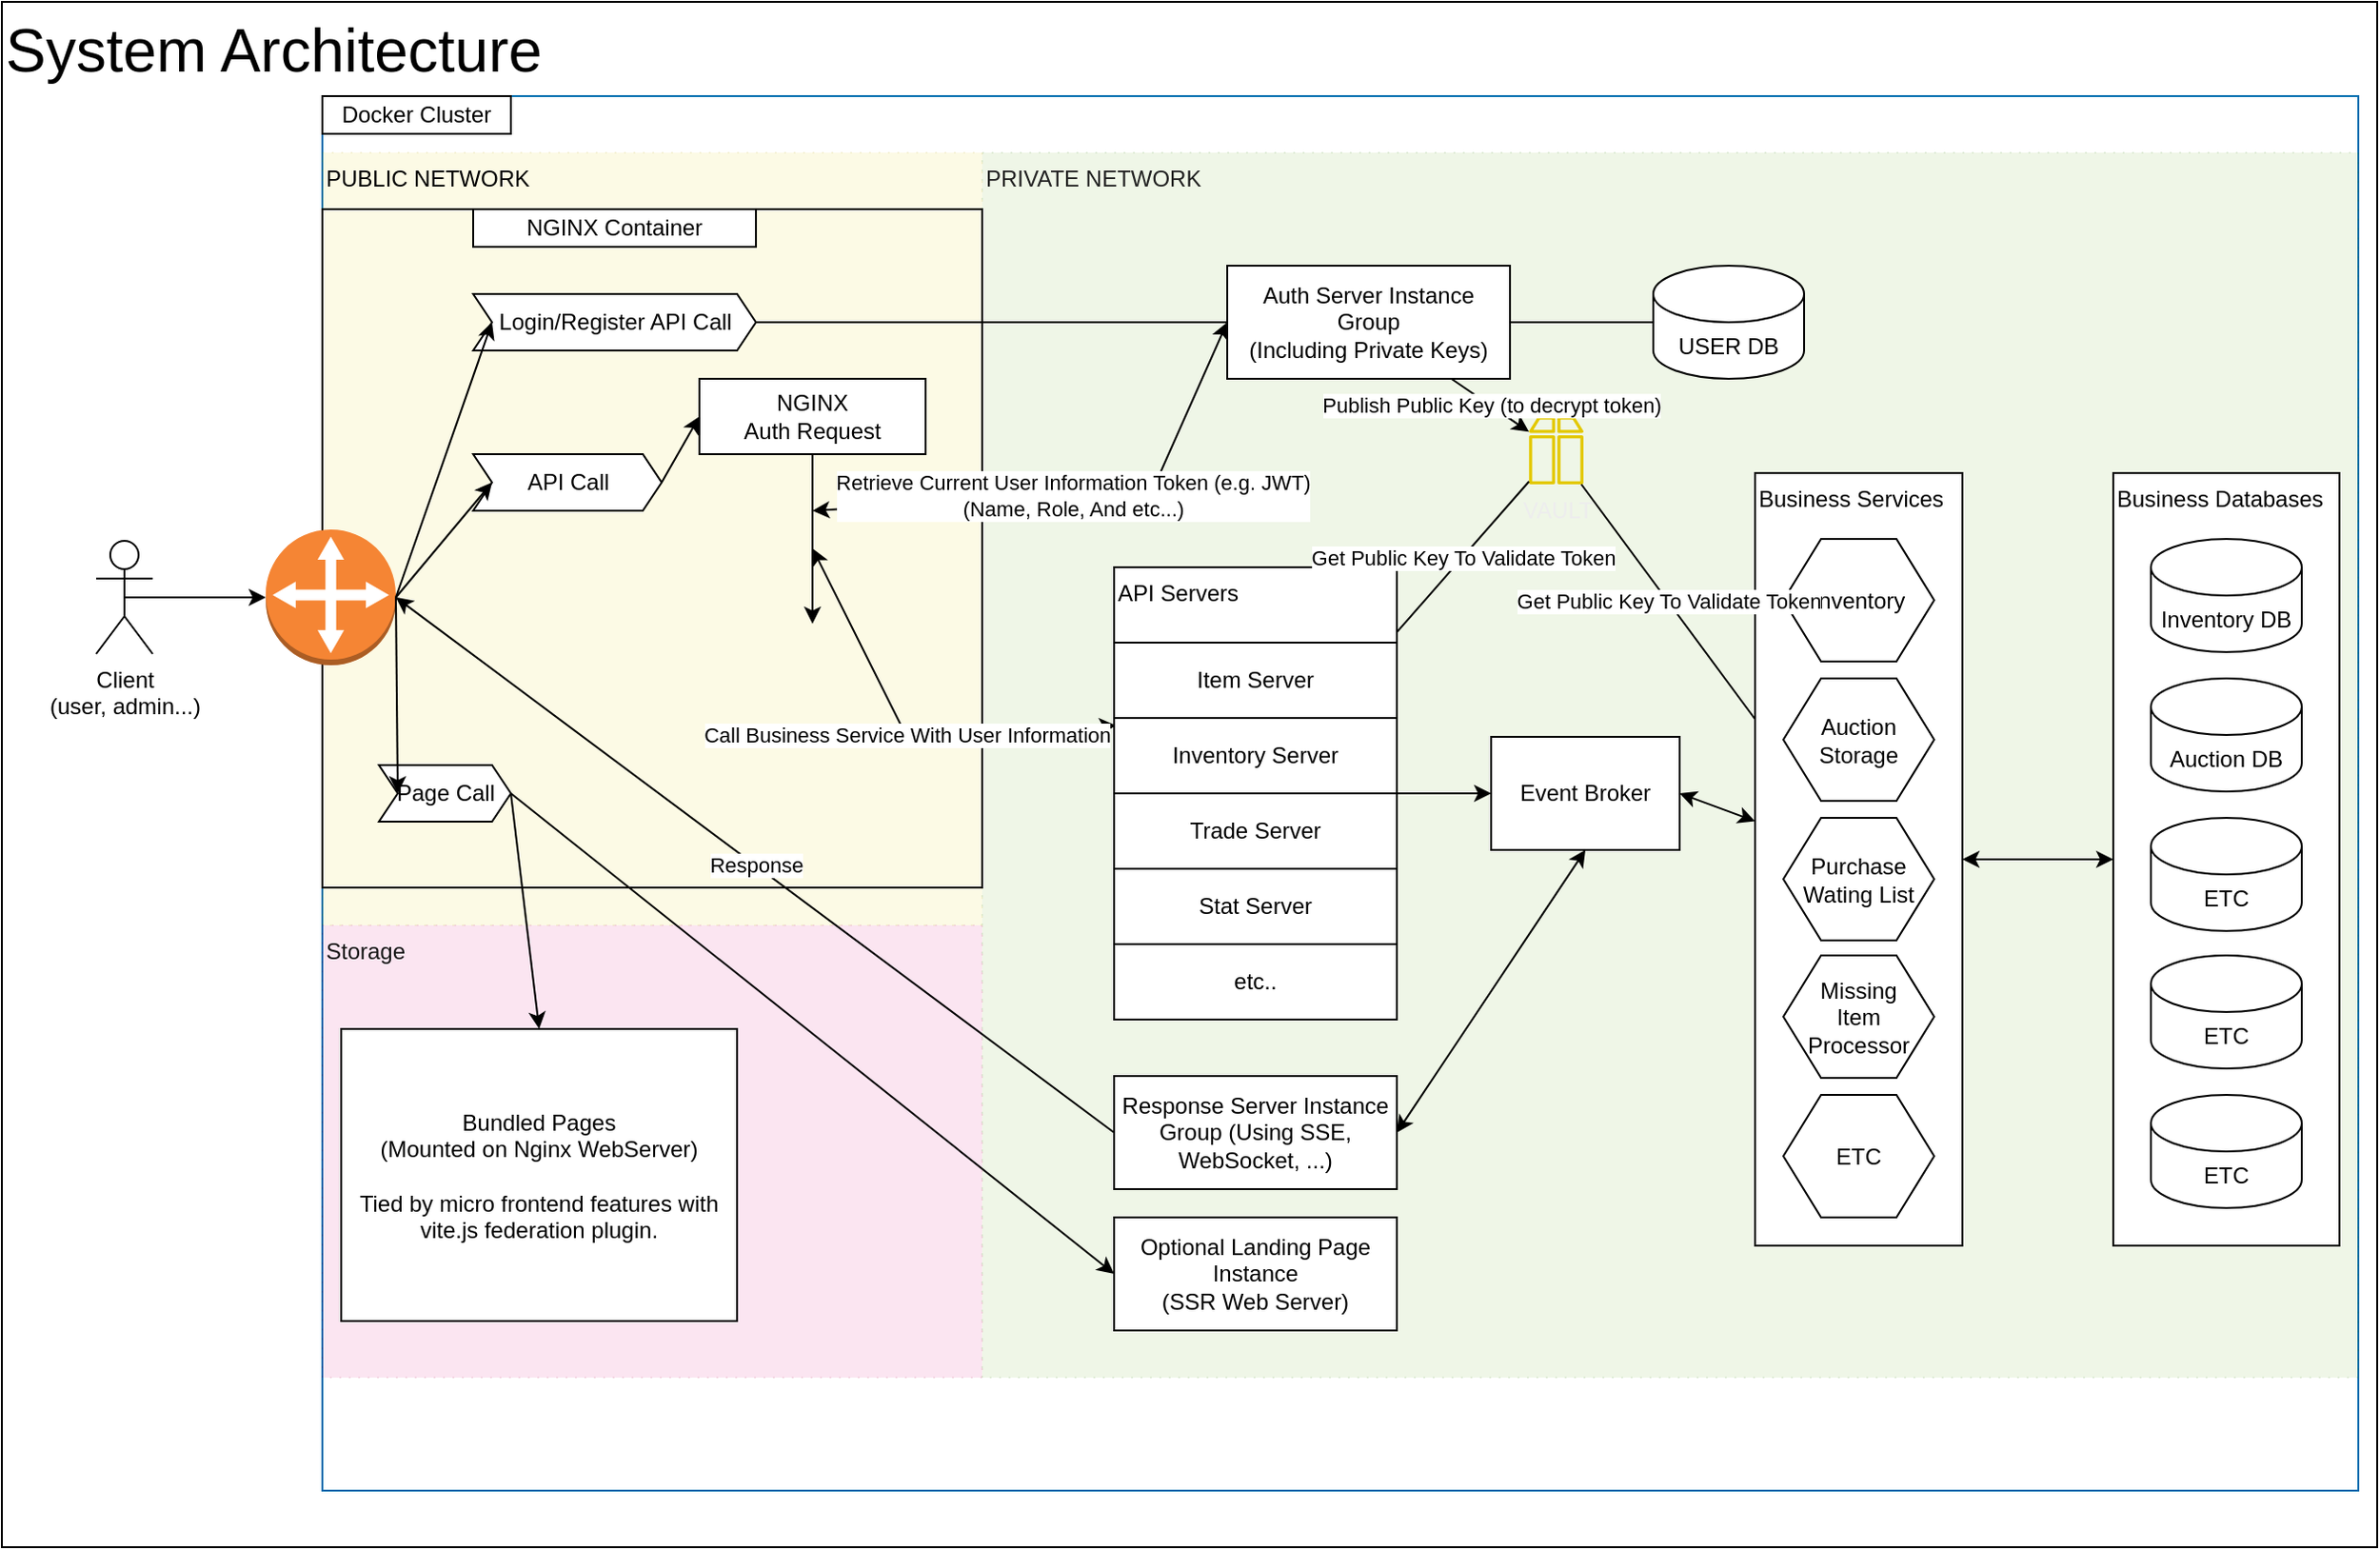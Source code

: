 <mxfile version="24.7.8">
  <diagram name="페이지-1" id="DurMKu1d3ER9RWseOtjP">
    <mxGraphModel dx="2069" dy="800" grid="1" gridSize="10" guides="1" tooltips="1" connect="1" arrows="1" fold="1" page="1" pageScale="1" pageWidth="827" pageHeight="1169" math="0" shadow="0">
      <root>
        <mxCell id="0" />
        <mxCell id="1" parent="0" />
        <mxCell id="Gf9UCpPDo38XV5UvEQNT-121" value="System Architecture" style="rounded=0;whiteSpace=wrap;html=1;align=left;verticalAlign=top;fontSize=32;" parent="1" vertex="1">
          <mxGeometry x="-320" y="40" width="1260" height="820" as="geometry" />
        </mxCell>
        <mxCell id="Gf9UCpPDo38XV5UvEQNT-119" value="" style="rounded=0;whiteSpace=wrap;html=1;align=left;verticalAlign=top;fillColor=none;fontColor=#ffffff;strokeColor=#006EAF;fillStyle=hatch;strokeWidth=1;" parent="1" vertex="1">
          <mxGeometry x="-150" y="90" width="1080" height="740" as="geometry" />
        </mxCell>
        <mxCell id="Gf9UCpPDo38XV5UvEQNT-115" value="Storage" style="rounded=0;whiteSpace=wrap;html=1;align=left;verticalAlign=top;fillColor=#d80073;dashed=1;dashPattern=1 4;fontColor=#171717;strokeColor=#A50040;opacity=10;" parent="1" vertex="1">
          <mxGeometry x="-150" y="530" width="350" height="240" as="geometry" />
        </mxCell>
        <mxCell id="Gf9UCpPDo38XV5UvEQNT-24" value="PRIVATE NETWORK" style="rounded=0;whiteSpace=wrap;html=1;align=left;verticalAlign=top;fillColor=#60a917;dashed=1;dashPattern=1 4;fontColor=#212121;strokeColor=#2D7600;opacity=10;" parent="1" vertex="1">
          <mxGeometry x="200" y="120" width="730" height="650" as="geometry" />
        </mxCell>
        <mxCell id="Gf9UCpPDo38XV5UvEQNT-106" value="Business Databases" style="rounded=0;whiteSpace=wrap;html=1;align=left;verticalAlign=top;" parent="1" vertex="1">
          <mxGeometry x="800" y="290" width="120" height="410" as="geometry" />
        </mxCell>
        <mxCell id="Gf9UCpPDo38XV5UvEQNT-21" value="PUBLIC NETWORK" style="rounded=0;whiteSpace=wrap;html=1;align=left;verticalAlign=top;fillColor=#e3c800;dashed=1;dashPattern=1 4;fontColor=#000000;strokeColor=#B09500;opacity=10;" parent="1" vertex="1">
          <mxGeometry x="-150" y="120" width="350" height="410" as="geometry" />
        </mxCell>
        <mxCell id="Gf9UCpPDo38XV5UvEQNT-4" value="" style="rounded=0;whiteSpace=wrap;html=1;fillColor=none;" parent="1" vertex="1">
          <mxGeometry x="-150" y="150" width="350" height="360" as="geometry" />
        </mxCell>
        <mxCell id="Gf9UCpPDo38XV5UvEQNT-2" value="NGINX Container" style="rounded=0;whiteSpace=wrap;html=1;" parent="1" vertex="1">
          <mxGeometry x="-70" y="150" width="150" height="20" as="geometry" />
        </mxCell>
        <mxCell id="Gf9UCpPDo38XV5UvEQNT-10" value="Docker Cluster" style="rounded=0;whiteSpace=wrap;html=1;" parent="1" vertex="1">
          <mxGeometry x="-150" y="90" width="100" height="20" as="geometry" />
        </mxCell>
        <mxCell id="Gf9UCpPDo38XV5UvEQNT-16" value="Client&lt;br&gt;(user, admin...)" style="shape=umlActor;verticalLabelPosition=bottom;verticalAlign=top;html=1;outlineConnect=0;" parent="1" vertex="1">
          <mxGeometry x="-270" y="326" width="30" height="60" as="geometry" />
        </mxCell>
        <mxCell id="Gf9UCpPDo38XV5UvEQNT-26" value="" style="endArrow=classic;html=1;rounded=0;exitX=0.5;exitY=0.5;exitDx=0;exitDy=0;exitPerimeter=0;" parent="1" source="Gf9UCpPDo38XV5UvEQNT-16" target="Gf9UCpPDo38XV5UvEQNT-28" edge="1">
          <mxGeometry width="50" height="50" relative="1" as="geometry">
            <mxPoint x="270" y="460" as="sourcePoint" />
            <mxPoint x="-100" y="356" as="targetPoint" />
          </mxGeometry>
        </mxCell>
        <mxCell id="Gf9UCpPDo38XV5UvEQNT-28" value="" style="outlineConnect=0;dashed=0;verticalLabelPosition=bottom;verticalAlign=top;align=center;html=1;shape=mxgraph.aws3.customer_gateway;fillColor=#F58534;gradientColor=none;" parent="1" vertex="1">
          <mxGeometry x="-180" y="320" width="69" height="72" as="geometry" />
        </mxCell>
        <mxCell id="Gf9UCpPDo38XV5UvEQNT-29" value="Auth Server Instance Group&lt;br&gt;(Including Private Keys)" style="rounded=0;whiteSpace=wrap;html=1;" parent="1" vertex="1">
          <mxGeometry x="330" y="180" width="150" height="60" as="geometry" />
        </mxCell>
        <mxCell id="Gf9UCpPDo38XV5UvEQNT-33" value="USER DB" style="shape=cylinder3;whiteSpace=wrap;html=1;boundedLbl=1;backgroundOutline=1;size=15;" parent="1" vertex="1">
          <mxGeometry x="556" y="180" width="80" height="60" as="geometry" />
        </mxCell>
        <mxCell id="Gf9UCpPDo38XV5UvEQNT-34" value="API Call" style="html=1;shadow=0;dashed=0;align=center;verticalAlign=middle;shape=mxgraph.arrows2.arrow;dy=0;dx=10;notch=10;" parent="1" vertex="1">
          <mxGeometry x="-70" y="280" width="100" height="30" as="geometry" />
        </mxCell>
        <mxCell id="Gf9UCpPDo38XV5UvEQNT-41" value="Login/Register API Call" style="html=1;shadow=0;dashed=0;align=center;verticalAlign=middle;shape=mxgraph.arrows2.arrow;dy=0;dx=10;notch=10;" parent="1" vertex="1">
          <mxGeometry x="-70" y="195" width="150" height="30" as="geometry" />
        </mxCell>
        <mxCell id="Gf9UCpPDo38XV5UvEQNT-43" value="" style="endArrow=none;html=1;rounded=0;exitX=1;exitY=0.5;exitDx=0;exitDy=0;exitPerimeter=0;entryX=0;entryY=0.5;entryDx=0;entryDy=0;" parent="1" source="Gf9UCpPDo38XV5UvEQNT-41" target="Gf9UCpPDo38XV5UvEQNT-29" edge="1">
          <mxGeometry width="50" height="50" relative="1" as="geometry">
            <mxPoint x="190" y="225" as="sourcePoint" />
            <mxPoint x="250" y="210" as="targetPoint" />
          </mxGeometry>
        </mxCell>
        <mxCell id="Gf9UCpPDo38XV5UvEQNT-44" value="" style="endArrow=classic;html=1;rounded=0;exitX=1;exitY=0.5;exitDx=0;exitDy=0;exitPerimeter=0;entryX=0;entryY=0.5;entryDx=10;entryDy=0;entryPerimeter=0;strokeColor=default;align=center;verticalAlign=middle;fontFamily=Helvetica;fontSize=11;fontColor=default;labelBackgroundColor=default;" parent="1" source="Gf9UCpPDo38XV5UvEQNT-28" target="Gf9UCpPDo38XV5UvEQNT-41" edge="1">
          <mxGeometry width="50" height="50" relative="1" as="geometry">
            <mxPoint x="-250" y="480" as="sourcePoint" />
            <mxPoint x="-155" y="486.685" as="targetPoint" />
          </mxGeometry>
        </mxCell>
        <mxCell id="Gf9UCpPDo38XV5UvEQNT-45" value="" style="endArrow=classic;html=1;rounded=0;exitX=1;exitY=0.5;exitDx=0;exitDy=0;exitPerimeter=0;entryX=0;entryY=0.5;entryDx=10;entryDy=0;entryPerimeter=0;strokeColor=default;align=center;verticalAlign=middle;fontFamily=Helvetica;fontSize=11;fontColor=default;labelBackgroundColor=default;" parent="1" source="Gf9UCpPDo38XV5UvEQNT-28" target="Gf9UCpPDo38XV5UvEQNT-34" edge="1">
          <mxGeometry width="50" height="50" relative="1" as="geometry">
            <mxPoint x="-101" y="366" as="sourcePoint" />
            <mxPoint x="-50" y="285" as="targetPoint" />
          </mxGeometry>
        </mxCell>
        <mxCell id="Gf9UCpPDo38XV5UvEQNT-46" value="" style="endArrow=none;html=1;rounded=0;exitX=1;exitY=0;exitDx=0;exitDy=0;" parent="1" target="Gf9UCpPDo38XV5UvEQNT-33" edge="1">
          <mxGeometry width="50" height="50" relative="1" as="geometry">
            <mxPoint x="480" y="210" as="sourcePoint" />
            <mxPoint x="326" y="220" as="targetPoint" />
          </mxGeometry>
        </mxCell>
        <mxCell id="Gf9UCpPDo38XV5UvEQNT-49" value="Optional Landing Page Instance&lt;br&gt;(SSR Web Server)" style="rounded=0;whiteSpace=wrap;html=1;" parent="1" vertex="1">
          <mxGeometry x="270" y="685" width="150" height="60" as="geometry" />
        </mxCell>
        <mxCell id="Gf9UCpPDo38XV5UvEQNT-50" value="Bundled Pages&lt;br&gt;(Mounted on Nginx WebServer)&lt;br&gt;&lt;br&gt;Tied by micro frontend features with vite.js federation plugin." style="rounded=0;whiteSpace=wrap;html=1;" parent="1" vertex="1">
          <mxGeometry x="-140" y="585" width="210" height="155" as="geometry" />
        </mxCell>
        <mxCell id="Gf9UCpPDo38XV5UvEQNT-53" value="API Servers" style="rounded=0;whiteSpace=wrap;html=1;align=left;verticalAlign=top;" parent="1" vertex="1">
          <mxGeometry x="270" y="340" width="150" height="240" as="geometry" />
        </mxCell>
        <mxCell id="Gf9UCpPDo38XV5UvEQNT-57" value="NGINX&lt;br&gt;Auth Request" style="rounded=0;whiteSpace=wrap;html=1;" parent="1" vertex="1">
          <mxGeometry x="50" y="240" width="120" height="40" as="geometry" />
        </mxCell>
        <mxCell id="Gf9UCpPDo38XV5UvEQNT-59" value="Retrieve Current User Information Token (e.g. JWT)&lt;br&gt;(Name, Role, And etc...)" style="endArrow=classic;startArrow=classic;html=1;rounded=0;entryX=0;entryY=0.5;entryDx=0;entryDy=0;" parent="1" target="Gf9UCpPDo38XV5UvEQNT-29" edge="1">
          <mxGeometry x="-0.005" width="50" height="50" relative="1" as="geometry">
            <mxPoint x="110" y="310" as="sourcePoint" />
            <mxPoint x="320" y="420" as="targetPoint" />
            <Array as="points">
              <mxPoint x="290" y="300" />
            </Array>
            <mxPoint as="offset" />
          </mxGeometry>
        </mxCell>
        <mxCell id="Gf9UCpPDo38XV5UvEQNT-60" value="" style="endArrow=classic;html=1;rounded=0;entryX=0;entryY=0.5;entryDx=0;entryDy=0;strokeColor=default;align=center;verticalAlign=middle;fontFamily=Helvetica;fontSize=11;fontColor=default;labelBackgroundColor=default;exitX=1;exitY=0.5;exitDx=0;exitDy=0;exitPerimeter=0;" parent="1" source="Gf9UCpPDo38XV5UvEQNT-34" target="Gf9UCpPDo38XV5UvEQNT-57" edge="1">
          <mxGeometry width="50" height="50" relative="1" as="geometry">
            <mxPoint y="360" as="sourcePoint" />
            <mxPoint x="-50" y="220" as="targetPoint" />
          </mxGeometry>
        </mxCell>
        <mxCell id="Gf9UCpPDo38XV5UvEQNT-67" value="Page Call" style="html=1;shadow=0;dashed=0;align=center;verticalAlign=middle;shape=mxgraph.arrows2.arrow;dy=0;dx=10;notch=10;" parent="1" vertex="1">
          <mxGeometry x="-120" y="445" width="70" height="30" as="geometry" />
        </mxCell>
        <mxCell id="Gf9UCpPDo38XV5UvEQNT-68" value="" style="endArrow=classic;html=1;rounded=0;exitX=1;exitY=0.5;exitDx=0;exitDy=0;exitPerimeter=0;strokeColor=default;align=center;verticalAlign=middle;fontFamily=Helvetica;fontSize=11;fontColor=default;labelBackgroundColor=default;entryX=0;entryY=0.5;entryDx=10;entryDy=0;entryPerimeter=0;" parent="1" source="Gf9UCpPDo38XV5UvEQNT-28" target="Gf9UCpPDo38XV5UvEQNT-67" edge="1">
          <mxGeometry width="50" height="50" relative="1" as="geometry">
            <mxPoint x="-101" y="366" as="sourcePoint" />
            <mxPoint x="-50" y="366" as="targetPoint" />
          </mxGeometry>
        </mxCell>
        <mxCell id="Gf9UCpPDo38XV5UvEQNT-69" value="" style="endArrow=classic;html=1;rounded=0;exitX=1;exitY=0.5;exitDx=0;exitDy=0;exitPerimeter=0;strokeColor=default;align=center;verticalAlign=middle;fontFamily=Helvetica;fontSize=11;fontColor=default;labelBackgroundColor=default;entryX=0;entryY=0.5;entryDx=0;entryDy=0;" parent="1" source="Gf9UCpPDo38XV5UvEQNT-67" target="Gf9UCpPDo38XV5UvEQNT-49" edge="1">
          <mxGeometry width="50" height="50" relative="1" as="geometry">
            <mxPoint x="-101" y="366" as="sourcePoint" />
            <mxPoint x="-50" y="465" as="targetPoint" />
          </mxGeometry>
        </mxCell>
        <mxCell id="Gf9UCpPDo38XV5UvEQNT-70" value="" style="endArrow=classic;html=1;rounded=0;strokeColor=default;align=center;verticalAlign=middle;fontFamily=Helvetica;fontSize=11;fontColor=default;labelBackgroundColor=default;entryX=0.5;entryY=0;entryDx=0;entryDy=0;exitX=1;exitY=0.5;exitDx=0;exitDy=0;exitPerimeter=0;" parent="1" source="Gf9UCpPDo38XV5UvEQNT-67" target="Gf9UCpPDo38XV5UvEQNT-50" edge="1">
          <mxGeometry width="50" height="50" relative="1" as="geometry">
            <mxPoint x="10" y="465" as="sourcePoint" />
            <mxPoint x="-55" y="595" as="targetPoint" />
          </mxGeometry>
        </mxCell>
        <mxCell id="Gf9UCpPDo38XV5UvEQNT-78" value="" style="endArrow=classic;html=1;rounded=0;exitX=0.5;exitY=1;exitDx=0;exitDy=0;" parent="1" source="Gf9UCpPDo38XV5UvEQNT-57" edge="1">
          <mxGeometry width="50" height="50" relative="1" as="geometry">
            <mxPoint x="70" y="510" as="sourcePoint" />
            <mxPoint x="110" y="370" as="targetPoint" />
          </mxGeometry>
        </mxCell>
        <mxCell id="Gf9UCpPDo38XV5UvEQNT-79" value="Call Business Service With User Information" style="endArrow=classic;startArrow=classic;html=1;rounded=0;entryX=0.007;entryY=0.35;entryDx=0;entryDy=0;entryPerimeter=0;" parent="1" target="Gf9UCpPDo38XV5UvEQNT-53" edge="1">
          <mxGeometry x="-0.003" width="50" height="50" relative="1" as="geometry">
            <mxPoint x="110" y="330" as="sourcePoint" />
            <mxPoint x="340" y="220" as="targetPoint" />
            <Array as="points">
              <mxPoint x="160" y="430" />
            </Array>
            <mxPoint as="offset" />
          </mxGeometry>
        </mxCell>
        <mxCell id="Gf9UCpPDo38XV5UvEQNT-81" value="Item Server" style="rounded=0;whiteSpace=wrap;html=1;" parent="1" vertex="1">
          <mxGeometry x="270" y="380" width="150" height="40" as="geometry" />
        </mxCell>
        <mxCell id="Gf9UCpPDo38XV5UvEQNT-82" value="Inventory Server" style="rounded=0;whiteSpace=wrap;html=1;" parent="1" vertex="1">
          <mxGeometry x="270" y="420" width="150" height="40" as="geometry" />
        </mxCell>
        <mxCell id="Gf9UCpPDo38XV5UvEQNT-83" value="Trade Server" style="rounded=0;whiteSpace=wrap;html=1;" parent="1" vertex="1">
          <mxGeometry x="270" y="460" width="150" height="40" as="geometry" />
        </mxCell>
        <mxCell id="Gf9UCpPDo38XV5UvEQNT-84" value="Stat Server" style="rounded=0;whiteSpace=wrap;html=1;" parent="1" vertex="1">
          <mxGeometry x="270" y="500" width="150" height="40" as="geometry" />
        </mxCell>
        <mxCell id="Gf9UCpPDo38XV5UvEQNT-85" value="Event Broker" style="rounded=0;whiteSpace=wrap;html=1;" parent="1" vertex="1">
          <mxGeometry x="470" y="430" width="100" height="60" as="geometry" />
        </mxCell>
        <mxCell id="Gf9UCpPDo38XV5UvEQNT-86" value="Response Server Instance&lt;br&gt;Group (Using SSE, WebSocket, ...)" style="rounded=0;whiteSpace=wrap;html=1;" parent="1" vertex="1">
          <mxGeometry x="270" y="610" width="150" height="60" as="geometry" />
        </mxCell>
        <mxCell id="Gf9UCpPDo38XV5UvEQNT-88" value="etc.." style="rounded=0;whiteSpace=wrap;html=1;" parent="1" vertex="1">
          <mxGeometry x="270" y="540" width="150" height="40" as="geometry" />
        </mxCell>
        <mxCell id="Gf9UCpPDo38XV5UvEQNT-89" value="Business Services" style="rounded=0;whiteSpace=wrap;html=1;align=left;verticalAlign=top;" parent="1" vertex="1">
          <mxGeometry x="610" y="290" width="110" height="410" as="geometry" />
        </mxCell>
        <mxCell id="Gf9UCpPDo38XV5UvEQNT-90" value="" style="endArrow=classic;startArrow=classic;html=1;rounded=0;exitX=1;exitY=0.5;exitDx=0;exitDy=0;" parent="1" source="Gf9UCpPDo38XV5UvEQNT-85" target="Gf9UCpPDo38XV5UvEQNT-89" edge="1">
          <mxGeometry width="50" height="50" relative="1" as="geometry">
            <mxPoint x="430" y="470" as="sourcePoint" />
            <mxPoint x="480" y="470" as="targetPoint" />
          </mxGeometry>
        </mxCell>
        <mxCell id="Gf9UCpPDo38XV5UvEQNT-91" value="" style="endArrow=classic;startArrow=classic;html=1;rounded=0;entryX=0.5;entryY=1;entryDx=0;entryDy=0;exitX=1;exitY=0.5;exitDx=0;exitDy=0;" parent="1" source="Gf9UCpPDo38XV5UvEQNT-86" target="Gf9UCpPDo38XV5UvEQNT-85" edge="1">
          <mxGeometry width="50" height="50" relative="1" as="geometry">
            <mxPoint x="580" y="470" as="sourcePoint" />
            <mxPoint x="620" y="468" as="targetPoint" />
          </mxGeometry>
        </mxCell>
        <mxCell id="Gf9UCpPDo38XV5UvEQNT-93" value="" style="endArrow=classic;html=1;rounded=0;" parent="1" target="Gf9UCpPDo38XV5UvEQNT-85" edge="1">
          <mxGeometry width="50" height="50" relative="1" as="geometry">
            <mxPoint x="420" y="460" as="sourcePoint" />
            <mxPoint x="120" y="390" as="targetPoint" />
          </mxGeometry>
        </mxCell>
        <mxCell id="Gf9UCpPDo38XV5UvEQNT-96" value="Inventory" style="shape=hexagon;perimeter=hexagonPerimeter2;whiteSpace=wrap;html=1;fixedSize=1;" parent="1" vertex="1">
          <mxGeometry x="625" y="325" width="80" height="65" as="geometry" />
        </mxCell>
        <mxCell id="Gf9UCpPDo38XV5UvEQNT-97" value="Auction&lt;br&gt;Storage" style="shape=hexagon;perimeter=hexagonPerimeter2;whiteSpace=wrap;html=1;fixedSize=1;" parent="1" vertex="1">
          <mxGeometry x="625" y="399" width="80" height="65" as="geometry" />
        </mxCell>
        <mxCell id="Gf9UCpPDo38XV5UvEQNT-99" value="Purchase Wating List" style="shape=hexagon;perimeter=hexagonPerimeter2;whiteSpace=wrap;html=1;fixedSize=1;" parent="1" vertex="1">
          <mxGeometry x="625" y="473" width="80" height="65" as="geometry" />
        </mxCell>
        <mxCell id="Gf9UCpPDo38XV5UvEQNT-100" value="Missing&lt;br&gt;Item&lt;br&gt;Processor" style="shape=hexagon;perimeter=hexagonPerimeter2;whiteSpace=wrap;html=1;fixedSize=1;" parent="1" vertex="1">
          <mxGeometry x="625" y="546" width="80" height="65" as="geometry" />
        </mxCell>
        <mxCell id="Gf9UCpPDo38XV5UvEQNT-103" value="ETC" style="shape=hexagon;perimeter=hexagonPerimeter2;whiteSpace=wrap;html=1;fixedSize=1;" parent="1" vertex="1">
          <mxGeometry x="625" y="620" width="80" height="65" as="geometry" />
        </mxCell>
        <mxCell id="Gf9UCpPDo38XV5UvEQNT-104" value="Inventory DB" style="shape=cylinder3;whiteSpace=wrap;html=1;boundedLbl=1;backgroundOutline=1;size=15;" parent="1" vertex="1">
          <mxGeometry x="820" y="325" width="80" height="60" as="geometry" />
        </mxCell>
        <mxCell id="Gf9UCpPDo38XV5UvEQNT-108" value="Auction DB" style="shape=cylinder3;whiteSpace=wrap;html=1;boundedLbl=1;backgroundOutline=1;size=15;" parent="1" vertex="1">
          <mxGeometry x="820" y="399" width="80" height="60" as="geometry" />
        </mxCell>
        <mxCell id="Gf9UCpPDo38XV5UvEQNT-110" value="" style="endArrow=classic;startArrow=classic;html=1;rounded=0;exitX=1;exitY=0.5;exitDx=0;exitDy=0;entryX=0;entryY=0.5;entryDx=0;entryDy=0;" parent="1" source="Gf9UCpPDo38XV5UvEQNT-89" target="Gf9UCpPDo38XV5UvEQNT-106" edge="1">
          <mxGeometry width="50" height="50" relative="1" as="geometry">
            <mxPoint x="715" y="367" as="sourcePoint" />
            <mxPoint x="820" y="434" as="targetPoint" />
          </mxGeometry>
        </mxCell>
        <mxCell id="Gf9UCpPDo38XV5UvEQNT-112" value="ETC" style="shape=cylinder3;whiteSpace=wrap;html=1;boundedLbl=1;backgroundOutline=1;size=15;" parent="1" vertex="1">
          <mxGeometry x="820" y="620" width="80" height="60" as="geometry" />
        </mxCell>
        <mxCell id="Gf9UCpPDo38XV5UvEQNT-113" value="ETC" style="shape=cylinder3;whiteSpace=wrap;html=1;boundedLbl=1;backgroundOutline=1;size=15;" parent="1" vertex="1">
          <mxGeometry x="820" y="546" width="80" height="60" as="geometry" />
        </mxCell>
        <mxCell id="Gf9UCpPDo38XV5UvEQNT-114" value="ETC" style="shape=cylinder3;whiteSpace=wrap;html=1;boundedLbl=1;backgroundOutline=1;size=15;" parent="1" vertex="1">
          <mxGeometry x="820" y="473" width="80" height="60" as="geometry" />
        </mxCell>
        <mxCell id="Gf9UCpPDo38XV5UvEQNT-116" value="Response" style="endArrow=classic;html=1;rounded=0;exitX=0;exitY=0.5;exitDx=0;exitDy=0;strokeColor=default;align=center;verticalAlign=middle;fontFamily=Helvetica;fontSize=11;fontColor=default;labelBackgroundColor=default;entryX=1;entryY=0.5;entryDx=0;entryDy=0;entryPerimeter=0;" parent="1" source="Gf9UCpPDo38XV5UvEQNT-86" target="Gf9UCpPDo38XV5UvEQNT-28" edge="1">
          <mxGeometry width="50" height="50" relative="1" as="geometry">
            <mxPoint x="270" y="640" as="sourcePoint" />
            <mxPoint x="-111" y="356" as="targetPoint" />
          </mxGeometry>
        </mxCell>
        <mxCell id="G9wdG3JCHfRJdfe-z6_u-2" value="VAULT" style="sketch=0;outlineConnect=0;dashed=0;verticalLabelPosition=bottom;verticalAlign=top;align=center;html=1;fontSize=12;fontStyle=0;aspect=fixed;pointerEvents=1;shape=mxgraph.aws4.archive;fillColor=#e3c800;fontColor=#EDEDED;strokeColor=#B09500;" vertex="1" parent="1">
          <mxGeometry x="490" y="260" width="29.08" height="36" as="geometry" />
        </mxCell>
        <mxCell id="G9wdG3JCHfRJdfe-z6_u-6" value="Publish Public Key (to decrypt token)" style="endArrow=classic;html=1;rounded=0;" edge="1" parent="1" source="Gf9UCpPDo38XV5UvEQNT-29" target="G9wdG3JCHfRJdfe-z6_u-2">
          <mxGeometry width="50" height="50" relative="1" as="geometry">
            <mxPoint x="290" y="510" as="sourcePoint" />
            <mxPoint x="340" y="460" as="targetPoint" />
          </mxGeometry>
        </mxCell>
        <mxCell id="G9wdG3JCHfRJdfe-z6_u-8" value="Get Public Key To Validate Token" style="endArrow=none;html=1;rounded=0;" edge="1" parent="1" source="Gf9UCpPDo38XV5UvEQNT-53" target="G9wdG3JCHfRJdfe-z6_u-2">
          <mxGeometry width="50" height="50" relative="1" as="geometry">
            <mxPoint x="410" y="510" as="sourcePoint" />
            <mxPoint x="460" y="460" as="targetPoint" />
          </mxGeometry>
        </mxCell>
        <mxCell id="G9wdG3JCHfRJdfe-z6_u-9" value="Get Public Key To Validate Token" style="endArrow=none;html=1;rounded=0;" edge="1" parent="1" source="Gf9UCpPDo38XV5UvEQNT-89" target="G9wdG3JCHfRJdfe-z6_u-2">
          <mxGeometry width="50" height="50" relative="1" as="geometry">
            <mxPoint x="430" y="406" as="sourcePoint" />
            <mxPoint x="490" y="354" as="targetPoint" />
          </mxGeometry>
        </mxCell>
      </root>
    </mxGraphModel>
  </diagram>
</mxfile>

